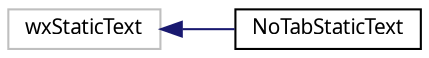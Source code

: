 digraph "Grafische Darstellung der Klassenhierarchie"
{
  edge [fontname="Sans",fontsize="10",labelfontname="Sans",labelfontsize="10"];
  node [fontname="Sans",fontsize="10",shape=record];
  rankdir="LR";
  Node22 [label="wxStaticText",height=0.2,width=0.4,color="grey75", fillcolor="white", style="filled"];
  Node22 -> Node0 [dir="back",color="midnightblue",fontsize="10",style="solid",fontname="Sans"];
  Node0 [label="NoTabStaticText",height=0.2,width=0.4,color="black", fillcolor="white", style="filled",URL="$db/d63/classNoTabStaticText.html"];
}
